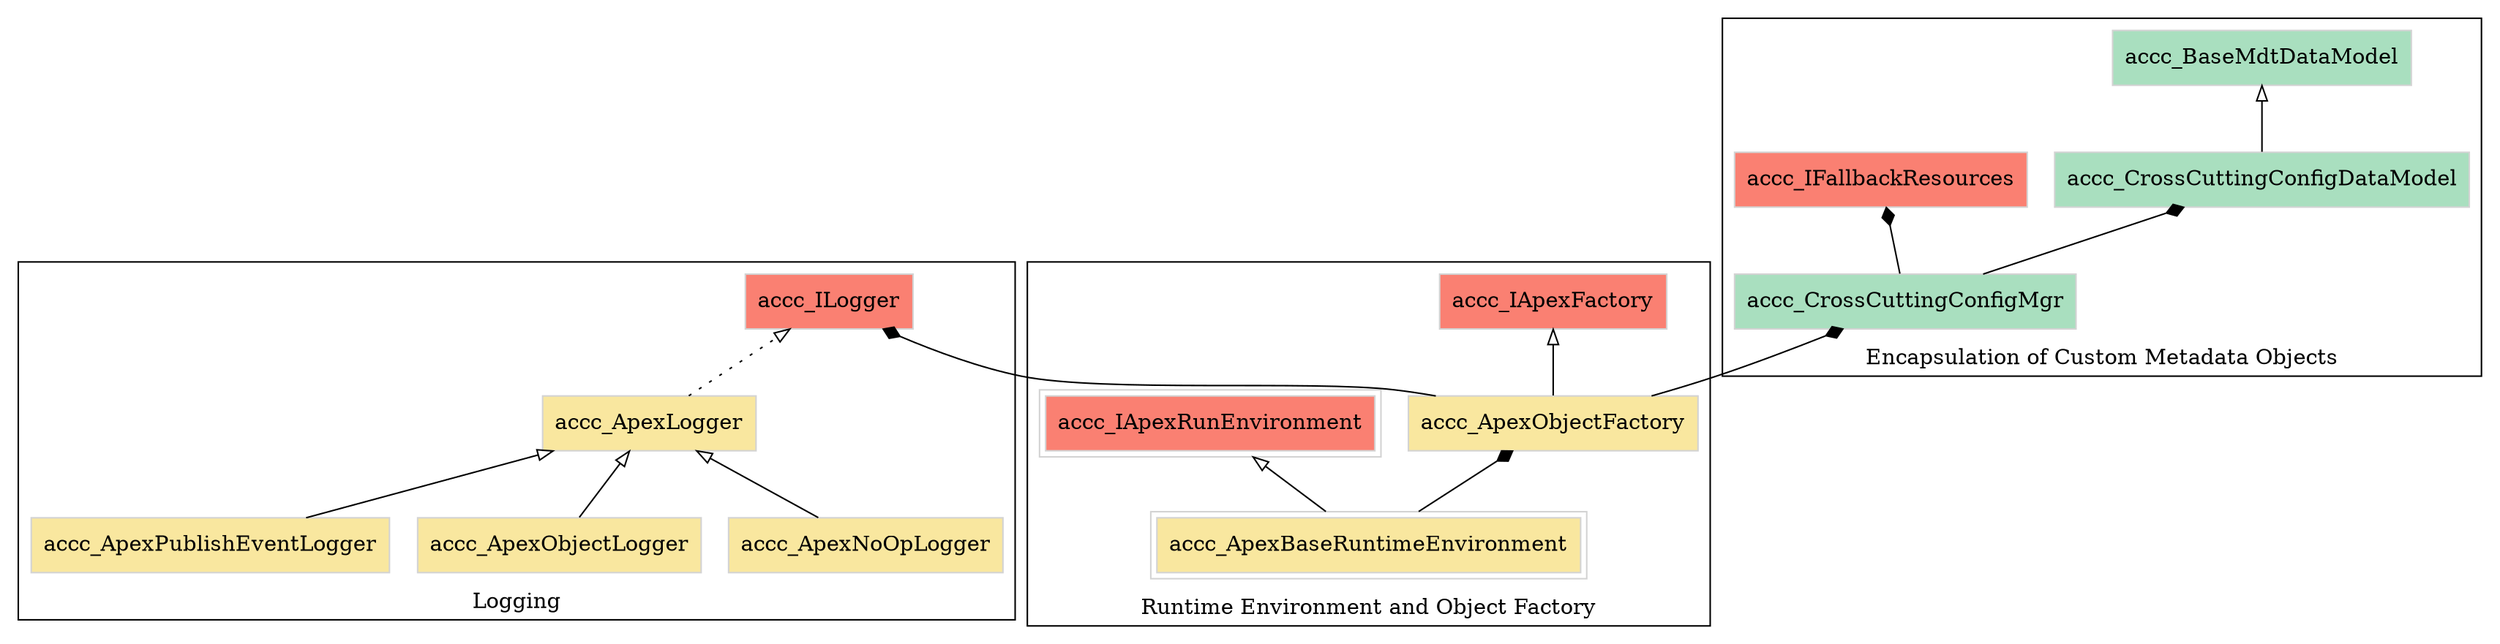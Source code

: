 digraph G {
	 rankdir=BT;rotate=45;
	 ranksep=equally;
	 
	accc_IApexRunEnvironment [shape=box,style=filled,color="lightgray",fillcolor="#FA8072",peripheries=2]; 
    accc_IApexFactory [shape=box,style=filled,color="lightgray",fillcolor="#FA8072"];
	accc_ILogger [shape=box,style=filled,color="lightgray",fillcolor="#FA8072"];
	accc_IFallbackResources [shape=box,style=filled,color="lightgray",fillcolor="#FA8072"];
	
	 accc_ApexBaseRuntimeEnvironment [shape=box,style=filled,color="lightgray",fillcolor="#F9E79F",peripheries=2]; 
	 
	 accc_ApexLogger [shape=box,style=filled,color="lightgray",fillcolor="#F9E79F"];
	 accc_ApexObjectFactory [shape=box,style=filled,color="lightgray",fillcolor="#F9E79F"];
	 accc_ApexNoOpLogger [shape=box,style=filled,color="lightgray",fillcolor="#F9E79F"];
	 accc_ApexObjectLogger [shape=box,style=filled,color="lightgray",fillcolor="#F9E79F"];
	 accc_ApexPublishEventLogger  [shape=box,style=filled,color="lightgray",fillcolor="#F9E79F"];

	 accc_CrossCuttingConfigMgr [shape=box,style=filled,color="lightgray",fillcolor="#A9DFBF"];
	 accc_CrossCuttingConfigDataModel [shape=box,style=filled,color="lightgray",fillcolor="#A9DFBF"];
	 accc_BaseMdtDataModel [shape=box,style=filled,color="lightgray",fillcolor="#A9DFBF"];
	 
	 subgraph  clusterCustomMDT {
		rankdir=TB;rotate=90;
		label = "Encapsulation of Custom Metadata Objects";
		
		accc_CrossCuttingConfigDataModel->accc_BaseMdtDataModel [arrowhead = "empty",style=solid];
		accc_CrossCuttingConfigMgr -> accc_CrossCuttingConfigDataModel  [arrowhead = "diamond",style=solid];
		accc_CrossCuttingConfigMgr->accc_IFallbackResources  [arrowhead = "diamond",style=solid];
	}
	 subgraph clusterLogs {

		 label = "Logging";
		 rank = same;
		
		 edge [
			arrowhead = "empty",
			style=solid
		  ]
		 accc_ApexObjectLogger->accc_ApexLogger
		 accc_ApexNoOpLogger->accc_ApexLogger;
		 accc_ApexPublishEventLogger-> accc_ApexLogger;
		 edge [
			arrowhead = "empty",
			style=dotted
		  ]
		 accc_ApexLogger->accc_ILogger;
	}
	subgraph clusterTests {

		 label = "Runtime Environment and Object Factory";
		 rank = same;
		
		 edge [
			arrowhead = "empty",
			style=solid
		  ]
		  accc_ApexObjectFactory->accc_IApexFactory;
		 accc_ApexBaseRuntimeEnvironment -> accc_IApexRunEnvironment;
		
		
		edge [
                arrowhead = "diamond",
				style=solid
		]
		accc_ApexObjectFactory->accc_ILogger;
		accc_ApexBaseRuntimeEnvironment->accc_ApexObjectFactory;
		accc_ApexObjectFactory->accc_CrossCuttingConfigMgr;
		
	}
	
}
